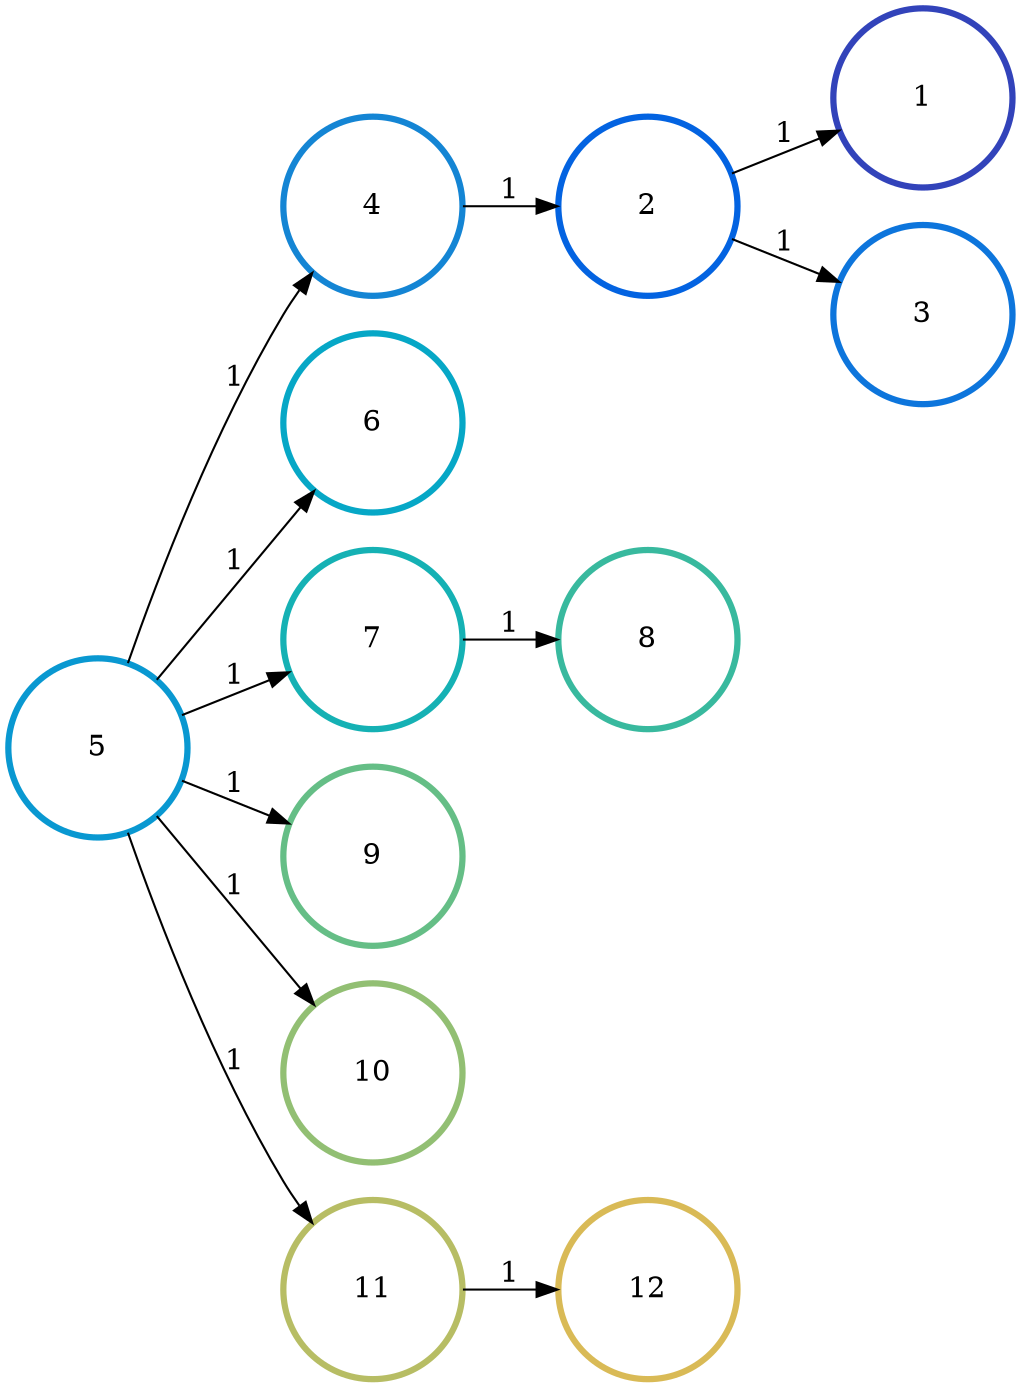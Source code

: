 digraph N {
	overlap="false"
	rankdir="LR"
	0 [label="1",width=1.2,height=1.2,style="",penwidth=3,color="#3243BA"]
	1 [label="2",width=1.2,height=1.2,style="",penwidth=3,color="#0363E1"]
	2 [label="3",width=1.2,height=1.2,style="",penwidth=3,color="#0D75DC"]
	3 [label="4",width=1.2,height=1.2,style="",penwidth=3,color="#1485D4"]
	4 [label="5",width=1.2,height=1.2,style="",penwidth=3,color="#0998D1"]
	5 [label="6",width=1.2,height=1.2,style="",penwidth=3,color="#06A7C6"]
	6 [label="7",width=1.2,height=1.2,style="",penwidth=3,color="#15B1B4"]
	7 [label="8",width=1.2,height=1.2,style="",penwidth=3,color="#38B99E"]
	8 [label="9",width=1.2,height=1.2,style="",penwidth=3,color="#65BE86"]
	9 [label="10",width=1.2,height=1.2,style="",penwidth=3,color="#92BF73"]
	10 [label="11",width=1.2,height=1.2,style="",penwidth=3,color="#B7BD64"]
	11 [label="12",width=1.2,height=1.2,style="",penwidth=3,color="#D9BA56"]
	1 -> 0 [penwidth=1,color=black,label="1"]
	1 -> 2 [penwidth=1,color=black,label="1"]
	3 -> 1 [penwidth=1,color=black,label="1"]
	4 -> 3 [penwidth=1,color=black,label="1"]
	4 -> 5 [penwidth=1,color=black,label="1"]
	4 -> 6 [penwidth=1,color=black,label="1"]
	4 -> 8 [penwidth=1,color=black,label="1"]
	4 -> 9 [penwidth=1,color=black,label="1"]
	4 -> 10 [penwidth=1,color=black,label="1"]
	6 -> 7 [penwidth=1,color=black,label="1"]
	10 -> 11 [penwidth=1,color=black,label="1"]
}
